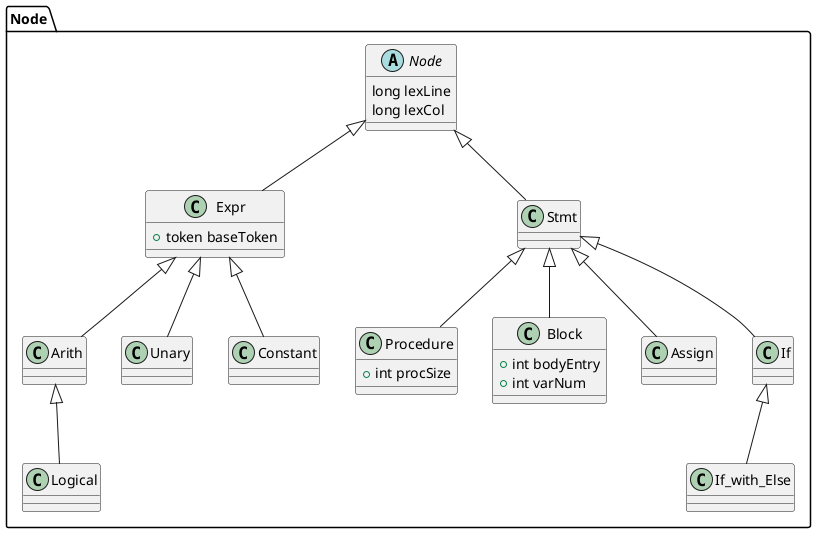 @startuml
'https://plantuml.com/class-diagram
package Node{
    abstract class Node{
        long lexLine
        long lexCol
    }
    class Expr{
        + token baseToken
    }
    class Stmt
    class Procedure{
        + int procSize
    }
    class Block{
        + int bodyEntry
        + int varNum
    }

    Node <|-- Stmt
    Node <|-- Expr
    Stmt <|-- Procedure
    Stmt <|-- Block
    Stmt <|-- Assign
    Stmt <|-- If
    If <|-- If_with_Else
    Expr <|-- Arith
    Expr <|-- Unary
    Expr <|-- Constant
    Arith <|-- Logical
}
@enduml